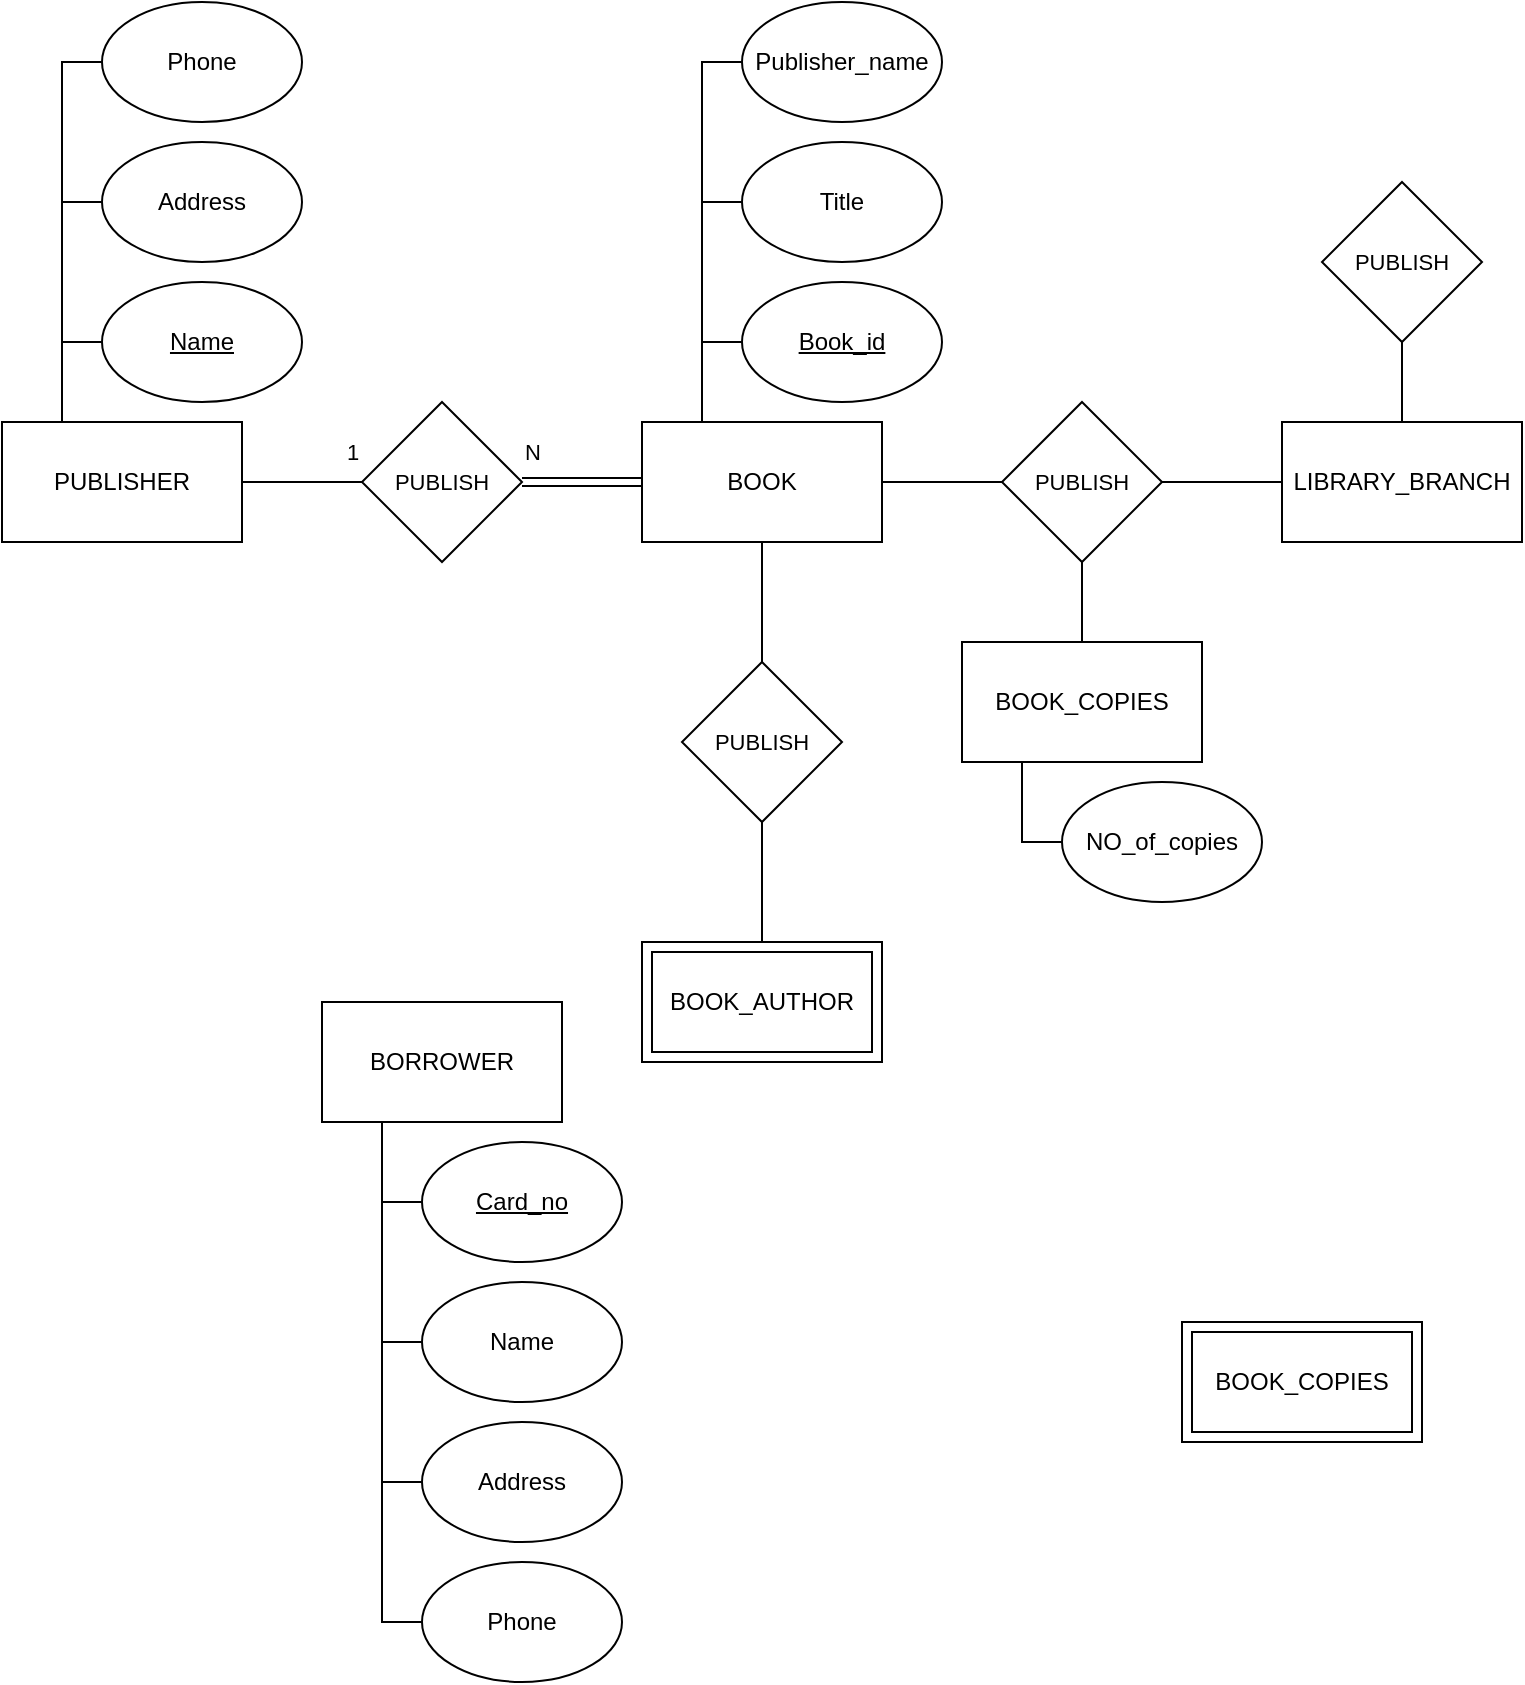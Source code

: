 <mxfile version="20.5.1" type="github">
  <diagram id="R2lEEEUBdFMjLlhIrx00" name="Page-1">
    <mxGraphModel dx="404" dy="560" grid="1" gridSize="10" guides="1" tooltips="1" connect="1" arrows="1" fold="1" page="1" pageScale="1" pageWidth="850" pageHeight="1100" math="0" shadow="0" extFonts="Permanent Marker^https://fonts.googleapis.com/css?family=Permanent+Marker">
      <root>
        <mxCell id="0" />
        <mxCell id="1" parent="0" />
        <mxCell id="SuhrrZY9guo8pr_NnLNK-40" style="edgeStyle=orthogonalEdgeStyle;shape=connector;rounded=0;orthogonalLoop=1;jettySize=auto;html=1;exitX=1;exitY=0.5;exitDx=0;exitDy=0;entryX=0;entryY=0.5;entryDx=0;entryDy=0;labelBackgroundColor=default;strokeColor=default;fontFamily=Helvetica;fontSize=11;fontColor=default;endArrow=none;endFill=0;" edge="1" parent="1" source="SuhrrZY9guo8pr_NnLNK-1" target="SuhrrZY9guo8pr_NnLNK-38">
          <mxGeometry relative="1" as="geometry" />
        </mxCell>
        <mxCell id="SuhrrZY9guo8pr_NnLNK-43" style="edgeStyle=orthogonalEdgeStyle;shape=connector;rounded=0;orthogonalLoop=1;jettySize=auto;html=1;exitX=0.5;exitY=1;exitDx=0;exitDy=0;entryX=0.5;entryY=0;entryDx=0;entryDy=0;labelBackgroundColor=default;strokeColor=default;fontFamily=Helvetica;fontSize=11;fontColor=default;endArrow=none;endFill=0;" edge="1" parent="1" source="SuhrrZY9guo8pr_NnLNK-1" target="SuhrrZY9guo8pr_NnLNK-37">
          <mxGeometry relative="1" as="geometry" />
        </mxCell>
        <mxCell id="SuhrrZY9guo8pr_NnLNK-1" value="BOOK" style="whiteSpace=wrap;html=1;" vertex="1" parent="1">
          <mxGeometry x="360" y="330" width="120" height="60" as="geometry" />
        </mxCell>
        <mxCell id="SuhrrZY9guo8pr_NnLNK-4" value="" style="group" vertex="1" connectable="0" parent="1">
          <mxGeometry x="630" y="780" width="120" height="60" as="geometry" />
        </mxCell>
        <mxCell id="SuhrrZY9guo8pr_NnLNK-2" value="" style="whiteSpace=wrap;html=1;" vertex="1" parent="SuhrrZY9guo8pr_NnLNK-4">
          <mxGeometry width="120" height="60" as="geometry" />
        </mxCell>
        <mxCell id="SuhrrZY9guo8pr_NnLNK-3" value="BOOK_COPIES" style="whiteSpace=wrap;html=1;" vertex="1" parent="SuhrrZY9guo8pr_NnLNK-4">
          <mxGeometry x="5" y="5" width="110" height="50" as="geometry" />
        </mxCell>
        <mxCell id="SuhrrZY9guo8pr_NnLNK-19" style="edgeStyle=orthogonalEdgeStyle;shape=connector;rounded=0;orthogonalLoop=1;jettySize=auto;html=1;exitX=0.25;exitY=1;exitDx=0;exitDy=0;entryX=0;entryY=0.5;entryDx=0;entryDy=0;labelBackgroundColor=default;strokeColor=default;fontFamily=Helvetica;fontSize=11;fontColor=default;endArrow=none;endFill=0;" edge="1" parent="1" source="SuhrrZY9guo8pr_NnLNK-5" target="SuhrrZY9guo8pr_NnLNK-17">
          <mxGeometry relative="1" as="geometry" />
        </mxCell>
        <mxCell id="SuhrrZY9guo8pr_NnLNK-5" value="BORROWER" style="whiteSpace=wrap;html=1;" vertex="1" parent="1">
          <mxGeometry x="200" y="620" width="120" height="60" as="geometry" />
        </mxCell>
        <mxCell id="SuhrrZY9guo8pr_NnLNK-42" style="edgeStyle=orthogonalEdgeStyle;shape=connector;rounded=0;orthogonalLoop=1;jettySize=auto;html=1;exitX=0.5;exitY=0;exitDx=0;exitDy=0;entryX=0.5;entryY=1;entryDx=0;entryDy=0;labelBackgroundColor=default;strokeColor=default;fontFamily=Helvetica;fontSize=11;fontColor=default;endArrow=none;endFill=0;" edge="1" parent="1" source="SuhrrZY9guo8pr_NnLNK-6" target="SuhrrZY9guo8pr_NnLNK-39">
          <mxGeometry relative="1" as="geometry" />
        </mxCell>
        <mxCell id="SuhrrZY9guo8pr_NnLNK-6" value="LIBRARY_BRANCH" style="whiteSpace=wrap;html=1;" vertex="1" parent="1">
          <mxGeometry x="680" y="330" width="120" height="60" as="geometry" />
        </mxCell>
        <mxCell id="SuhrrZY9guo8pr_NnLNK-27" style="edgeStyle=orthogonalEdgeStyle;shape=connector;rounded=0;orthogonalLoop=1;jettySize=auto;html=1;exitX=1;exitY=0.5;exitDx=0;exitDy=0;entryX=0;entryY=0.5;entryDx=0;entryDy=0;labelBackgroundColor=default;strokeColor=default;fontFamily=Helvetica;fontSize=11;fontColor=default;endArrow=none;endFill=0;" edge="1" parent="1" source="SuhrrZY9guo8pr_NnLNK-7" target="SuhrrZY9guo8pr_NnLNK-26">
          <mxGeometry relative="1" as="geometry" />
        </mxCell>
        <mxCell id="SuhrrZY9guo8pr_NnLNK-7" value="PUBLISHER" style="whiteSpace=wrap;html=1;" vertex="1" parent="1">
          <mxGeometry x="40" y="330" width="120" height="60" as="geometry" />
        </mxCell>
        <mxCell id="SuhrrZY9guo8pr_NnLNK-12" style="edgeStyle=orthogonalEdgeStyle;rounded=0;orthogonalLoop=1;jettySize=auto;html=1;exitX=0;exitY=0.5;exitDx=0;exitDy=0;entryX=0.25;entryY=0;entryDx=0;entryDy=0;endArrow=none;endFill=0;" edge="1" parent="1" source="SuhrrZY9guo8pr_NnLNK-8" target="SuhrrZY9guo8pr_NnLNK-7">
          <mxGeometry relative="1" as="geometry" />
        </mxCell>
        <mxCell id="SuhrrZY9guo8pr_NnLNK-8" value="&lt;u&gt;Name&lt;/u&gt;" style="ellipse;whiteSpace=wrap;html=1;" vertex="1" parent="1">
          <mxGeometry x="90" y="260" width="100" height="60" as="geometry" />
        </mxCell>
        <mxCell id="SuhrrZY9guo8pr_NnLNK-14" style="edgeStyle=orthogonalEdgeStyle;rounded=0;orthogonalLoop=1;jettySize=auto;html=1;exitX=0;exitY=0.5;exitDx=0;exitDy=0;entryX=0.25;entryY=0;entryDx=0;entryDy=0;endArrow=none;endFill=0;" edge="1" parent="1" source="SuhrrZY9guo8pr_NnLNK-9" target="SuhrrZY9guo8pr_NnLNK-7">
          <mxGeometry relative="1" as="geometry" />
        </mxCell>
        <mxCell id="SuhrrZY9guo8pr_NnLNK-9" value="Address" style="ellipse;whiteSpace=wrap;html=1;" vertex="1" parent="1">
          <mxGeometry x="90" y="190" width="100" height="60" as="geometry" />
        </mxCell>
        <mxCell id="SuhrrZY9guo8pr_NnLNK-11" style="edgeStyle=orthogonalEdgeStyle;rounded=0;orthogonalLoop=1;jettySize=auto;html=1;exitX=0;exitY=0.5;exitDx=0;exitDy=0;entryX=0.25;entryY=0;entryDx=0;entryDy=0;endArrow=none;endFill=0;" edge="1" parent="1" source="SuhrrZY9guo8pr_NnLNK-10" target="SuhrrZY9guo8pr_NnLNK-7">
          <mxGeometry relative="1" as="geometry" />
        </mxCell>
        <mxCell id="SuhrrZY9guo8pr_NnLNK-10" value="Phone" style="ellipse;whiteSpace=wrap;html=1;" vertex="1" parent="1">
          <mxGeometry x="90" y="120" width="100" height="60" as="geometry" />
        </mxCell>
        <mxCell id="SuhrrZY9guo8pr_NnLNK-22" style="edgeStyle=orthogonalEdgeStyle;shape=connector;rounded=0;orthogonalLoop=1;jettySize=auto;html=1;exitX=0;exitY=0.5;exitDx=0;exitDy=0;entryX=0.25;entryY=1;entryDx=0;entryDy=0;labelBackgroundColor=default;strokeColor=default;fontFamily=Helvetica;fontSize=11;fontColor=default;endArrow=none;endFill=0;" edge="1" parent="1" source="SuhrrZY9guo8pr_NnLNK-15" target="SuhrrZY9guo8pr_NnLNK-5">
          <mxGeometry relative="1" as="geometry" />
        </mxCell>
        <mxCell id="SuhrrZY9guo8pr_NnLNK-15" value="&lt;u&gt;Card_no&lt;/u&gt;" style="ellipse;whiteSpace=wrap;html=1;" vertex="1" parent="1">
          <mxGeometry x="250" y="690" width="100" height="60" as="geometry" />
        </mxCell>
        <mxCell id="SuhrrZY9guo8pr_NnLNK-20" style="edgeStyle=orthogonalEdgeStyle;shape=connector;rounded=0;orthogonalLoop=1;jettySize=auto;html=1;exitX=0;exitY=0.5;exitDx=0;exitDy=0;entryX=0.25;entryY=1;entryDx=0;entryDy=0;labelBackgroundColor=default;strokeColor=default;fontFamily=Helvetica;fontSize=11;fontColor=default;endArrow=none;endFill=0;" edge="1" parent="1" source="SuhrrZY9guo8pr_NnLNK-16" target="SuhrrZY9guo8pr_NnLNK-5">
          <mxGeometry relative="1" as="geometry" />
        </mxCell>
        <mxCell id="SuhrrZY9guo8pr_NnLNK-16" value="Address" style="ellipse;whiteSpace=wrap;html=1;" vertex="1" parent="1">
          <mxGeometry x="250" y="830" width="100" height="60" as="geometry" />
        </mxCell>
        <mxCell id="SuhrrZY9guo8pr_NnLNK-17" value="Phone" style="ellipse;whiteSpace=wrap;html=1;" vertex="1" parent="1">
          <mxGeometry x="250" y="900" width="100" height="60" as="geometry" />
        </mxCell>
        <mxCell id="SuhrrZY9guo8pr_NnLNK-21" style="edgeStyle=orthogonalEdgeStyle;shape=connector;rounded=0;orthogonalLoop=1;jettySize=auto;html=1;exitX=0;exitY=0.5;exitDx=0;exitDy=0;entryX=0.25;entryY=1;entryDx=0;entryDy=0;labelBackgroundColor=default;strokeColor=default;fontFamily=Helvetica;fontSize=11;fontColor=default;endArrow=none;endFill=0;" edge="1" parent="1" source="SuhrrZY9guo8pr_NnLNK-18" target="SuhrrZY9guo8pr_NnLNK-5">
          <mxGeometry relative="1" as="geometry" />
        </mxCell>
        <mxCell id="SuhrrZY9guo8pr_NnLNK-18" value="Name" style="ellipse;whiteSpace=wrap;html=1;" vertex="1" parent="1">
          <mxGeometry x="250" y="760" width="100" height="60" as="geometry" />
        </mxCell>
        <mxCell id="SuhrrZY9guo8pr_NnLNK-23" value="" style="group" vertex="1" connectable="0" parent="1">
          <mxGeometry x="360" y="590" width="120" height="60" as="geometry" />
        </mxCell>
        <mxCell id="SuhrrZY9guo8pr_NnLNK-24" value="" style="whiteSpace=wrap;html=1;" vertex="1" parent="SuhrrZY9guo8pr_NnLNK-23">
          <mxGeometry width="120" height="60" as="geometry" />
        </mxCell>
        <mxCell id="SuhrrZY9guo8pr_NnLNK-25" value="BOOK_AUTHOR" style="whiteSpace=wrap;html=1;" vertex="1" parent="SuhrrZY9guo8pr_NnLNK-23">
          <mxGeometry x="5" y="5" width="110" height="50" as="geometry" />
        </mxCell>
        <mxCell id="SuhrrZY9guo8pr_NnLNK-28" style="edgeStyle=orthogonalEdgeStyle;shape=link;rounded=0;orthogonalLoop=1;jettySize=auto;html=1;exitX=1;exitY=0.5;exitDx=0;exitDy=0;entryX=0;entryY=0.5;entryDx=0;entryDy=0;labelBackgroundColor=default;strokeColor=default;fontFamily=Helvetica;fontSize=11;fontColor=default;endArrow=none;endFill=0;" edge="1" parent="1" source="SuhrrZY9guo8pr_NnLNK-26" target="SuhrrZY9guo8pr_NnLNK-1">
          <mxGeometry relative="1" as="geometry" />
        </mxCell>
        <mxCell id="SuhrrZY9guo8pr_NnLNK-26" value="PUBLISH" style="rhombus;whiteSpace=wrap;html=1;fontFamily=Helvetica;fontSize=11;fontColor=default;" vertex="1" parent="1">
          <mxGeometry x="220" y="320" width="80" height="80" as="geometry" />
        </mxCell>
        <mxCell id="SuhrrZY9guo8pr_NnLNK-29" value="1" style="text;html=1;align=center;verticalAlign=middle;resizable=0;points=[];autosize=1;strokeColor=none;fillColor=none;fontSize=11;fontFamily=Helvetica;fontColor=default;" vertex="1" parent="1">
          <mxGeometry x="200" y="330" width="30" height="30" as="geometry" />
        </mxCell>
        <mxCell id="SuhrrZY9guo8pr_NnLNK-30" value="N" style="text;html=1;align=center;verticalAlign=middle;resizable=0;points=[];autosize=1;strokeColor=none;fillColor=none;fontSize=11;fontFamily=Helvetica;fontColor=default;" vertex="1" parent="1">
          <mxGeometry x="290" y="330" width="30" height="30" as="geometry" />
        </mxCell>
        <mxCell id="SuhrrZY9guo8pr_NnLNK-34" style="edgeStyle=orthogonalEdgeStyle;shape=connector;rounded=0;orthogonalLoop=1;jettySize=auto;html=1;exitX=0;exitY=0.5;exitDx=0;exitDy=0;entryX=0.25;entryY=0;entryDx=0;entryDy=0;labelBackgroundColor=default;strokeColor=default;fontFamily=Helvetica;fontSize=11;fontColor=default;endArrow=none;endFill=0;" edge="1" parent="1" source="SuhrrZY9guo8pr_NnLNK-31" target="SuhrrZY9guo8pr_NnLNK-1">
          <mxGeometry relative="1" as="geometry" />
        </mxCell>
        <mxCell id="SuhrrZY9guo8pr_NnLNK-31" value="&lt;u&gt;Book_id&lt;/u&gt;" style="ellipse;whiteSpace=wrap;html=1;" vertex="1" parent="1">
          <mxGeometry x="410" y="260" width="100" height="60" as="geometry" />
        </mxCell>
        <mxCell id="SuhrrZY9guo8pr_NnLNK-35" style="edgeStyle=orthogonalEdgeStyle;shape=connector;rounded=0;orthogonalLoop=1;jettySize=auto;html=1;exitX=0;exitY=0.5;exitDx=0;exitDy=0;entryX=0.25;entryY=0;entryDx=0;entryDy=0;labelBackgroundColor=default;strokeColor=default;fontFamily=Helvetica;fontSize=11;fontColor=default;endArrow=none;endFill=0;" edge="1" parent="1" source="SuhrrZY9guo8pr_NnLNK-32" target="SuhrrZY9guo8pr_NnLNK-1">
          <mxGeometry relative="1" as="geometry" />
        </mxCell>
        <mxCell id="SuhrrZY9guo8pr_NnLNK-32" value="Title" style="ellipse;whiteSpace=wrap;html=1;" vertex="1" parent="1">
          <mxGeometry x="410" y="190" width="100" height="60" as="geometry" />
        </mxCell>
        <mxCell id="SuhrrZY9guo8pr_NnLNK-36" style="edgeStyle=orthogonalEdgeStyle;shape=connector;rounded=0;orthogonalLoop=1;jettySize=auto;html=1;exitX=0;exitY=0.5;exitDx=0;exitDy=0;entryX=0.25;entryY=0;entryDx=0;entryDy=0;labelBackgroundColor=default;strokeColor=default;fontFamily=Helvetica;fontSize=11;fontColor=default;endArrow=none;endFill=0;" edge="1" parent="1" source="SuhrrZY9guo8pr_NnLNK-33" target="SuhrrZY9guo8pr_NnLNK-1">
          <mxGeometry relative="1" as="geometry" />
        </mxCell>
        <mxCell id="SuhrrZY9guo8pr_NnLNK-33" value="Publisher_name" style="ellipse;whiteSpace=wrap;html=1;" vertex="1" parent="1">
          <mxGeometry x="410" y="120" width="100" height="60" as="geometry" />
        </mxCell>
        <mxCell id="SuhrrZY9guo8pr_NnLNK-44" style="edgeStyle=orthogonalEdgeStyle;shape=connector;rounded=0;orthogonalLoop=1;jettySize=auto;html=1;exitX=0.5;exitY=1;exitDx=0;exitDy=0;entryX=0.5;entryY=0;entryDx=0;entryDy=0;labelBackgroundColor=default;strokeColor=default;fontFamily=Helvetica;fontSize=11;fontColor=default;endArrow=none;endFill=0;" edge="1" parent="1" source="SuhrrZY9guo8pr_NnLNK-37" target="SuhrrZY9guo8pr_NnLNK-24">
          <mxGeometry relative="1" as="geometry" />
        </mxCell>
        <mxCell id="SuhrrZY9guo8pr_NnLNK-37" value="PUBLISH" style="rhombus;whiteSpace=wrap;html=1;fontFamily=Helvetica;fontSize=11;fontColor=default;" vertex="1" parent="1">
          <mxGeometry x="380" y="450" width="80" height="80" as="geometry" />
        </mxCell>
        <mxCell id="SuhrrZY9guo8pr_NnLNK-41" style="edgeStyle=orthogonalEdgeStyle;shape=connector;rounded=0;orthogonalLoop=1;jettySize=auto;html=1;exitX=1;exitY=0.5;exitDx=0;exitDy=0;entryX=0;entryY=0.5;entryDx=0;entryDy=0;labelBackgroundColor=default;strokeColor=default;fontFamily=Helvetica;fontSize=11;fontColor=default;endArrow=none;endFill=0;" edge="1" parent="1" source="SuhrrZY9guo8pr_NnLNK-38" target="SuhrrZY9guo8pr_NnLNK-6">
          <mxGeometry relative="1" as="geometry" />
        </mxCell>
        <mxCell id="SuhrrZY9guo8pr_NnLNK-46" style="edgeStyle=orthogonalEdgeStyle;shape=connector;rounded=0;orthogonalLoop=1;jettySize=auto;html=1;exitX=0.5;exitY=1;exitDx=0;exitDy=0;entryX=0.5;entryY=0;entryDx=0;entryDy=0;labelBackgroundColor=default;strokeColor=default;fontFamily=Helvetica;fontSize=11;fontColor=default;endArrow=none;endFill=0;" edge="1" parent="1" source="SuhrrZY9guo8pr_NnLNK-38" target="SuhrrZY9guo8pr_NnLNK-45">
          <mxGeometry relative="1" as="geometry" />
        </mxCell>
        <mxCell id="SuhrrZY9guo8pr_NnLNK-38" value="PUBLISH" style="rhombus;whiteSpace=wrap;html=1;fontFamily=Helvetica;fontSize=11;fontColor=default;" vertex="1" parent="1">
          <mxGeometry x="540" y="320" width="80" height="80" as="geometry" />
        </mxCell>
        <mxCell id="SuhrrZY9guo8pr_NnLNK-39" value="PUBLISH" style="rhombus;whiteSpace=wrap;html=1;fontFamily=Helvetica;fontSize=11;fontColor=default;" vertex="1" parent="1">
          <mxGeometry x="700" y="210" width="80" height="80" as="geometry" />
        </mxCell>
        <mxCell id="SuhrrZY9guo8pr_NnLNK-49" style="edgeStyle=orthogonalEdgeStyle;shape=connector;rounded=0;orthogonalLoop=1;jettySize=auto;html=1;exitX=0.25;exitY=1;exitDx=0;exitDy=0;entryX=0;entryY=0.5;entryDx=0;entryDy=0;labelBackgroundColor=default;strokeColor=default;fontFamily=Helvetica;fontSize=11;fontColor=default;endArrow=none;endFill=0;" edge="1" parent="1" source="SuhrrZY9guo8pr_NnLNK-45" target="SuhrrZY9guo8pr_NnLNK-48">
          <mxGeometry relative="1" as="geometry" />
        </mxCell>
        <mxCell id="SuhrrZY9guo8pr_NnLNK-45" value="BOOK_COPIES" style="whiteSpace=wrap;html=1;" vertex="1" parent="1">
          <mxGeometry x="520" y="440" width="120" height="60" as="geometry" />
        </mxCell>
        <mxCell id="SuhrrZY9guo8pr_NnLNK-48" value="NO_of_copies" style="ellipse;whiteSpace=wrap;html=1;" vertex="1" parent="1">
          <mxGeometry x="570" y="510" width="100" height="60" as="geometry" />
        </mxCell>
      </root>
    </mxGraphModel>
  </diagram>
</mxfile>
